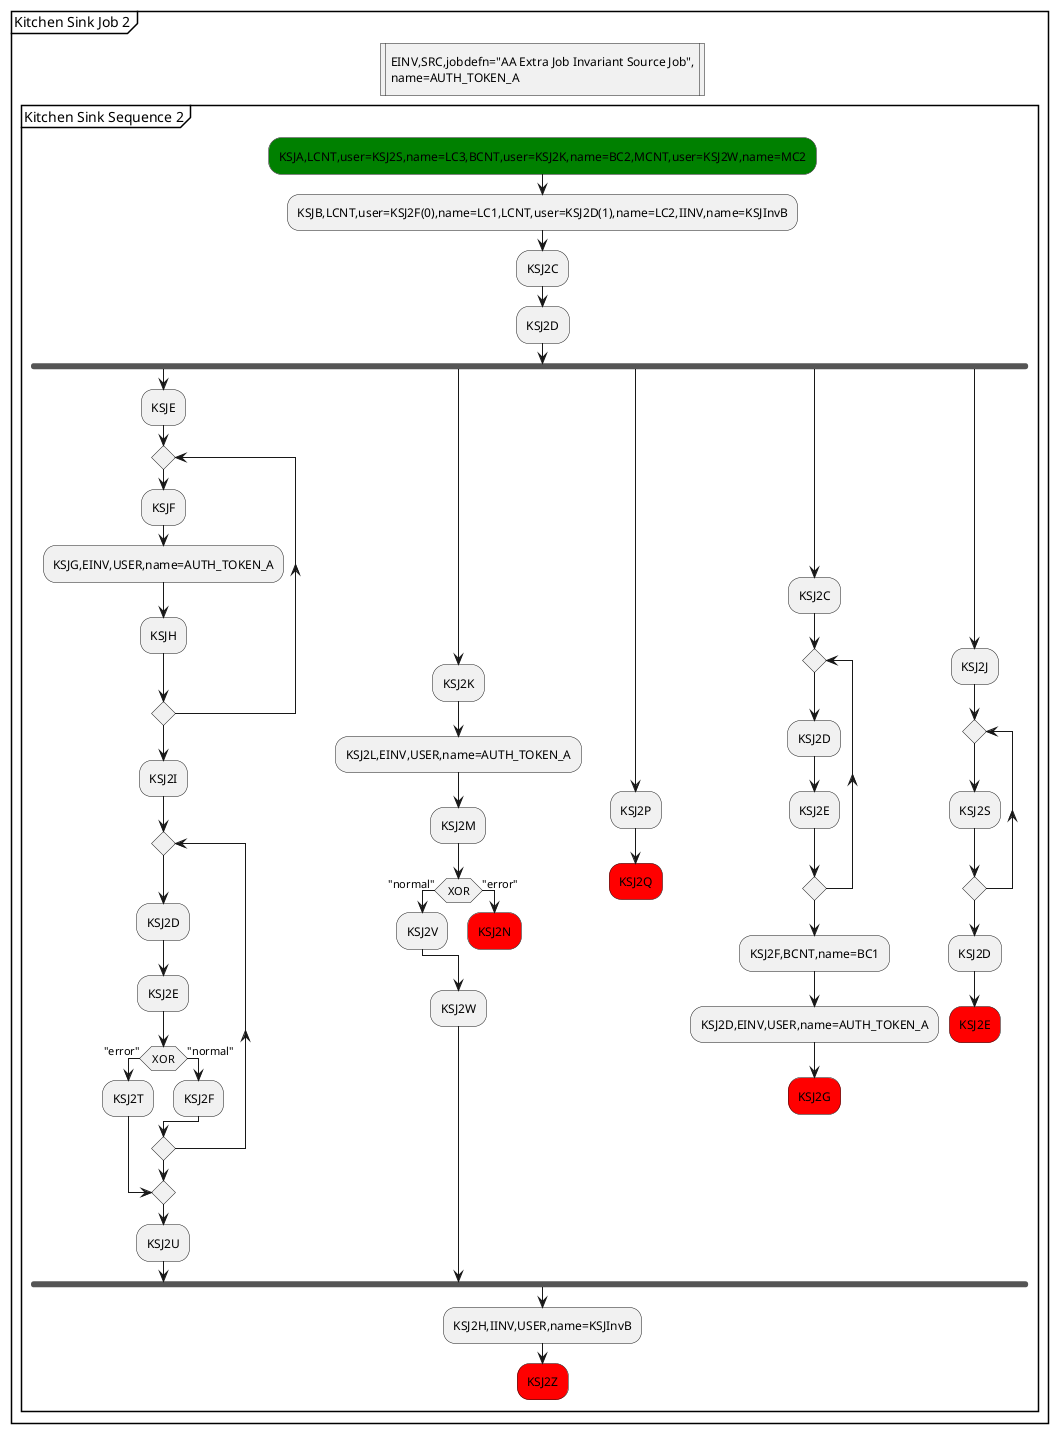 @startuml

partition "Kitchen Sink Job 2" {
 :EINV,SRC,jobdefn="AA Extra Job Invariant Source Job",
 name=AUTH_TOKEN_A|
 detach
group "Kitchen Sink Sequence 2"

  #green:KSJA,LCNT,user=KSJ2S,name=LC3,BCNT,user=KSJ2K,name=BC2,MCNT,user=KSJ2W,name=MC2;
  :KSJB,LCNT,user=KSJ2F(0),name=LC1,LCNT,user=KSJ2D(1),name=LC2,IINV,name=KSJInvB;
  :KSJ2C;
    :KSJ2D;
    fork
      :KSJE;
      repeat
        :KSJF;
        :KSJG,EINV,USER,name=AUTH_TOKEN_A;
        :KSJH;
      repeat while
      :KSJ2I;
      repeat
        :KSJ2D;
        :KSJ2E;
        if (XOR) then ("error")
          :KSJ2T;
          break
        else ("normal")
          :KSJ2F;
        endif
      repeat while
      :KSJ2U;
    fork again
      :KSJ2K;
      :KSJ2L,EINV,USER,name=AUTH_TOKEN_A;
      :KSJ2M;
      if (XOR) then ("normal")
        :KSJ2V;  
      else ("error")
        #red:KSJ2N;
        detach
      endif
      :KSJ2W;    
    fork again
      :KSJ2P;
      #red:KSJ2Q;
      detach
    fork again
      :KSJ2C;
      repeat
        :KSJ2D;
        :KSJ2E;
      repeat while
      :KSJ2F,BCNT,name=BC1;
      :KSJ2D,EINV,USER,name=AUTH_TOKEN_A;
      #red:KSJ2G;
      detach
    fork again
      :KSJ2J;
      repeat
        :KSJ2S;
      repeat while
      :KSJ2D;
      #red:KSJ2E;
      detach
    end fork
    :KSJ2H,IINV,USER,name=KSJInvB;
    #red:KSJ2Z;
    detach
end group
}
@enduml